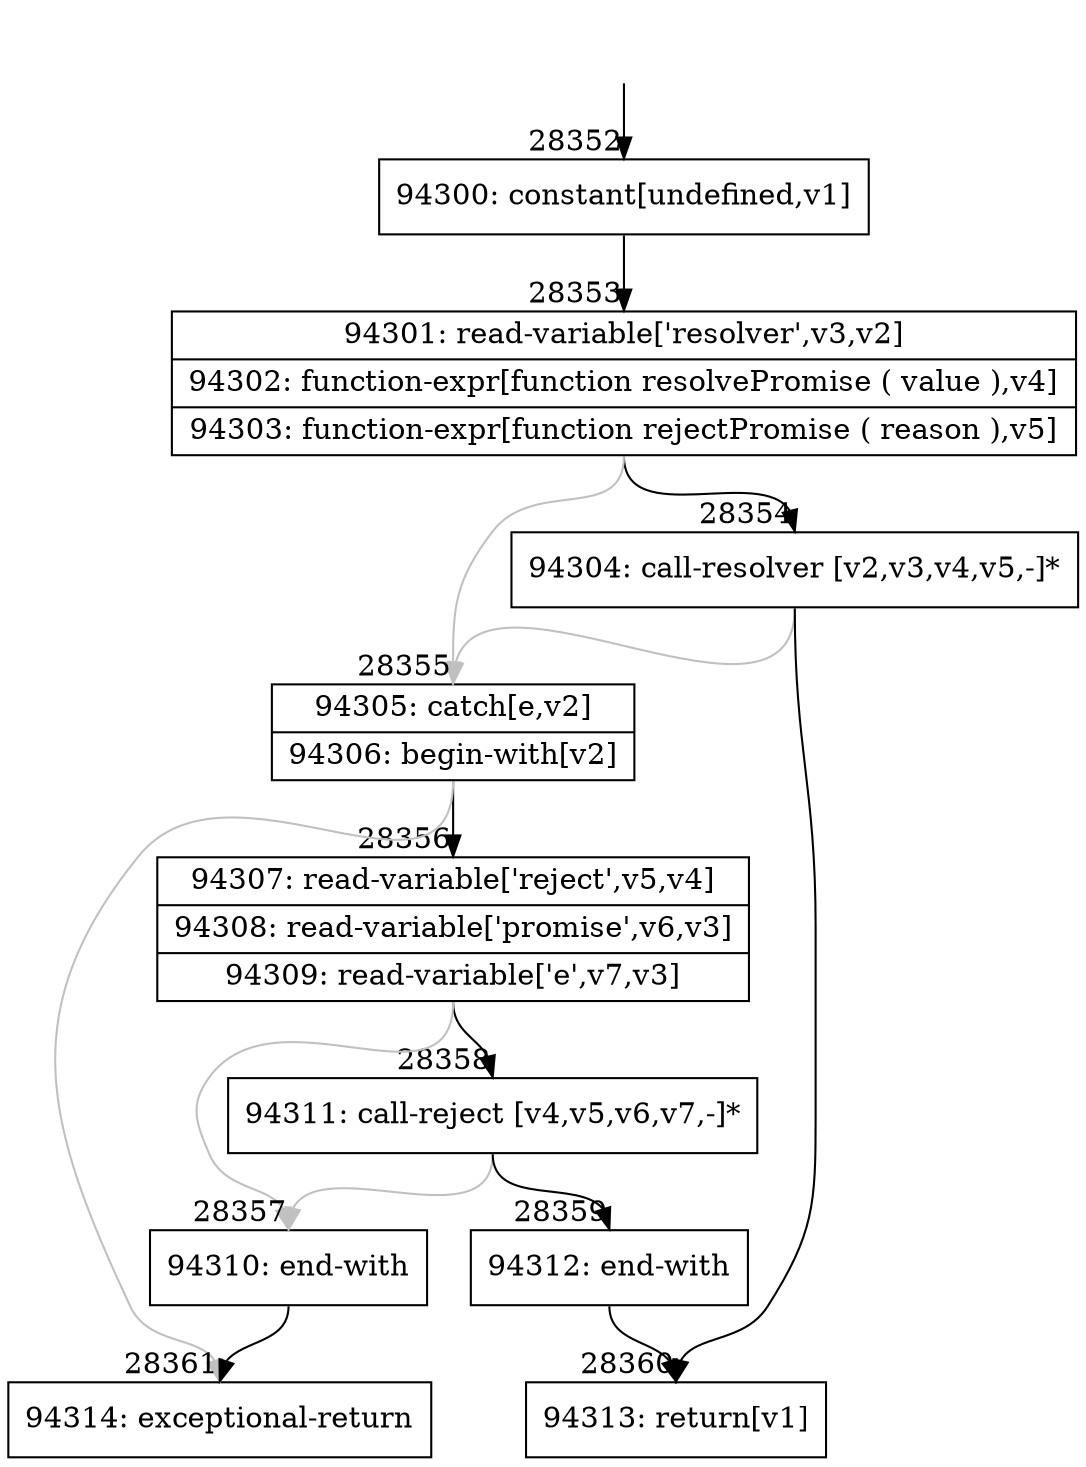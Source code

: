 digraph {
rankdir="TD"
BB_entry2482[shape=none,label=""];
BB_entry2482 -> BB28352 [tailport=s, headport=n, headlabel="    28352"]
BB28352 [shape=record label="{94300: constant[undefined,v1]}" ] 
BB28352 -> BB28353 [tailport=s, headport=n, headlabel="      28353"]
BB28353 [shape=record label="{94301: read-variable['resolver',v3,v2]|94302: function-expr[function resolvePromise ( value ),v4]|94303: function-expr[function rejectPromise ( reason ),v5]}" ] 
BB28353 -> BB28354 [tailport=s, headport=n, headlabel="      28354"]
BB28353 -> BB28355 [tailport=s, headport=n, color=gray, headlabel="      28355"]
BB28354 [shape=record label="{94304: call-resolver [v2,v3,v4,v5,-]*}" ] 
BB28354 -> BB28360 [tailport=s, headport=n, headlabel="      28360"]
BB28354 -> BB28355 [tailport=s, headport=n, color=gray]
BB28355 [shape=record label="{94305: catch[e,v2]|94306: begin-with[v2]}" ] 
BB28355 -> BB28356 [tailport=s, headport=n, headlabel="      28356"]
BB28355 -> BB28361 [tailport=s, headport=n, color=gray, headlabel="      28361"]
BB28356 [shape=record label="{94307: read-variable['reject',v5,v4]|94308: read-variable['promise',v6,v3]|94309: read-variable['e',v7,v3]}" ] 
BB28356 -> BB28358 [tailport=s, headport=n, headlabel="      28358"]
BB28356 -> BB28357 [tailport=s, headport=n, color=gray, headlabel="      28357"]
BB28357 [shape=record label="{94310: end-with}" ] 
BB28357 -> BB28361 [tailport=s, headport=n]
BB28358 [shape=record label="{94311: call-reject [v4,v5,v6,v7,-]*}" ] 
BB28358 -> BB28359 [tailport=s, headport=n, headlabel="      28359"]
BB28358 -> BB28357 [tailport=s, headport=n, color=gray]
BB28359 [shape=record label="{94312: end-with}" ] 
BB28359 -> BB28360 [tailport=s, headport=n]
BB28360 [shape=record label="{94313: return[v1]}" ] 
BB28361 [shape=record label="{94314: exceptional-return}" ] 
//#$~ 50593
}
